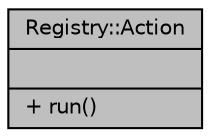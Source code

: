 digraph "Registry::Action"
{
  edge [fontname="Helvetica",fontsize="10",labelfontname="Helvetica",labelfontsize="10"];
  node [fontname="Helvetica",fontsize="10",shape=record];
  Node1 [label="{Registry::Action\n||+ run()\l}",height=0.2,width=0.4,color="black", fillcolor="grey75", style="filled", fontcolor="black"];
}
